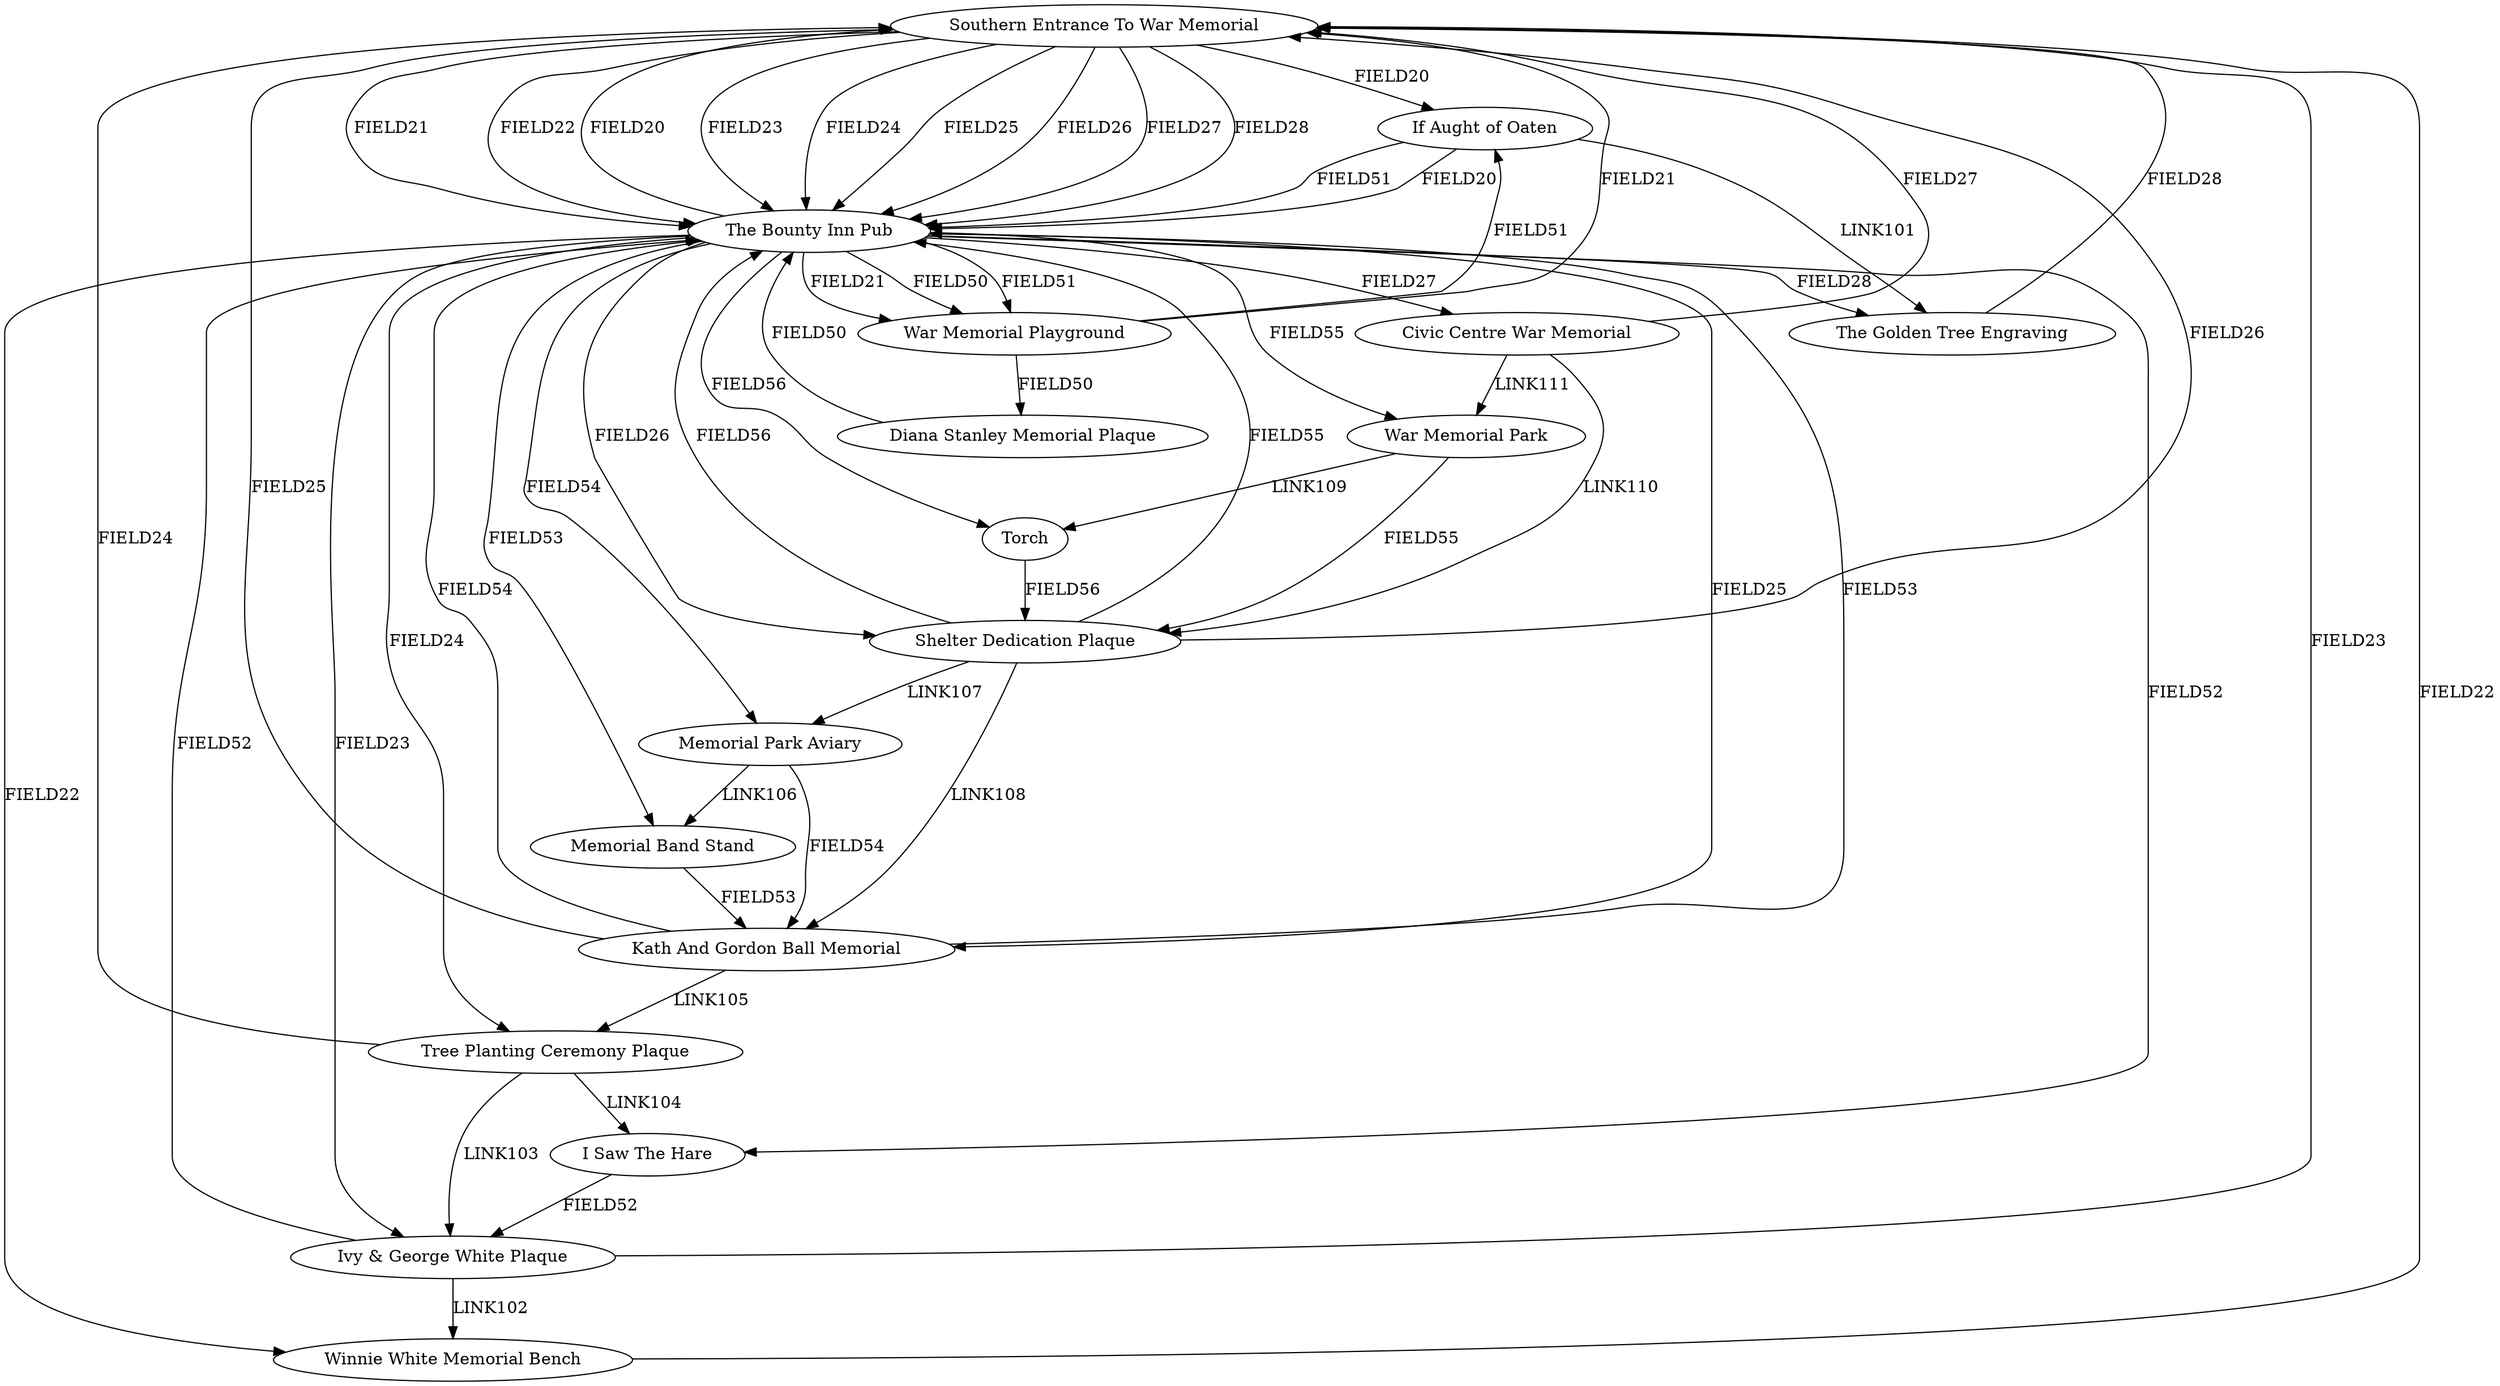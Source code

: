 digraph "WM Linkathon" {

NODE1 [label="Southern Entrance To War Memorial"]
NODE2 [label="If Aught of Oaten"]
NODE3 [label="The Bounty Inn Pub"]
NODE4 [label="I Saw The Hare"]
NODE5 [label="Diana Stanley Memorial Plaque"]
NODE6 [label="War Memorial Playground"]
NODE7 [label="Torch"]
NODE8 [label="Civic Centre War Memorial"]
NODE9 [label="War Memorial Park"]
NODE10 [label="Memorial Park Aviary"]
NODE11 [label="Shelter Dedication Plaque"]
NODE12 [label="The Golden Tree Engraving"]
NODE13 [label="Memorial Band Stand"]
NODE14 [label="Kath And Gordon Ball Memorial"]
NODE15 [label="Winnie White Memorial Bench"]
NODE16 [label="Tree Planting Ceremony Plaque"]
NODE17 [label="Ivy & George White Plaque"]


NODE1 -> NODE2 -> NODE3 -> NODE1 [label="FIELD20"]
NODE1 -> NODE3 -> NODE6 -> NODE1 [label="FIELD21"]
NODE1 -> NODE3 -> NODE15 -> NODE1 [label="FIELD22"]
NODE1 -> NODE3 -> NODE17 -> NODE1 [label="FIELD23"]
NODE1 -> NODE3 -> NODE16 -> NODE1 [label="FIELD24"]
NODE1 -> NODE3 -> NODE14 -> NODE1 [label="FIELD25"]
NODE1 -> NODE3 -> NODE11 -> NODE1 [label="FIELD26"]
NODE1 -> NODE3 -> NODE8 -> NODE1 [label="FIELD27"]
NODE1 -> NODE3 -> NODE12 -> NODE1 [label="FIELD28"]

NODE3 -> NODE6 -> NODE5 -> NODE3 [label="FIELD50"]
NODE3 -> NODE6 -> NODE2 -> NODE3 [label="FIELD51"]
NODE3 -> NODE4 -> NODE17 -> NODE3 [label="FIELD52"]
NODE3 -> NODE13 -> NODE14 -> NODE3 [label="FIELD53"]
NODE3 -> NODE10 -> NODE14 -> NODE3 [label="FIELD54"]
NODE3 -> NODE9 -> NODE11 -> NODE3 [label="FIELD55"]
NODE3 -> NODE7 -> NODE11 -> NODE3 [label="FIELD56"]

NODE2 -> NODE12 [label="LINK101"]; // Kicker for 20-28
NODE17 -> NODE15 [label="LINK102"]; // Kicker for 23-22
NODE16 -> NODE17 [label="LINK103"]; // Kicker for 24-23
NODE16 -> NODE4 [label="LINK104"]; // Kicker for 24-52
NODE14 -> NODE16 [label="LINK105"]; // Kicker for 25-24
NODE10 -> NODE13 [label="LINK106"]; // Kicker for 54-53
NODE11 -> NODE10 [label="LINK107"]; // Kicker for 26-54
NODE11 -> NODE14 [label="LINK108"]; // Kicker for 26-25
NODE9 -> NODE7 [label="LINK109"]; // Kicker for 55-56
NODE8 -> NODE11 [label="LINK110"]; // Kicker for 27-26
NODE8 -> NODE9 [label="LINK111"]; // Kicker for 27-55
}